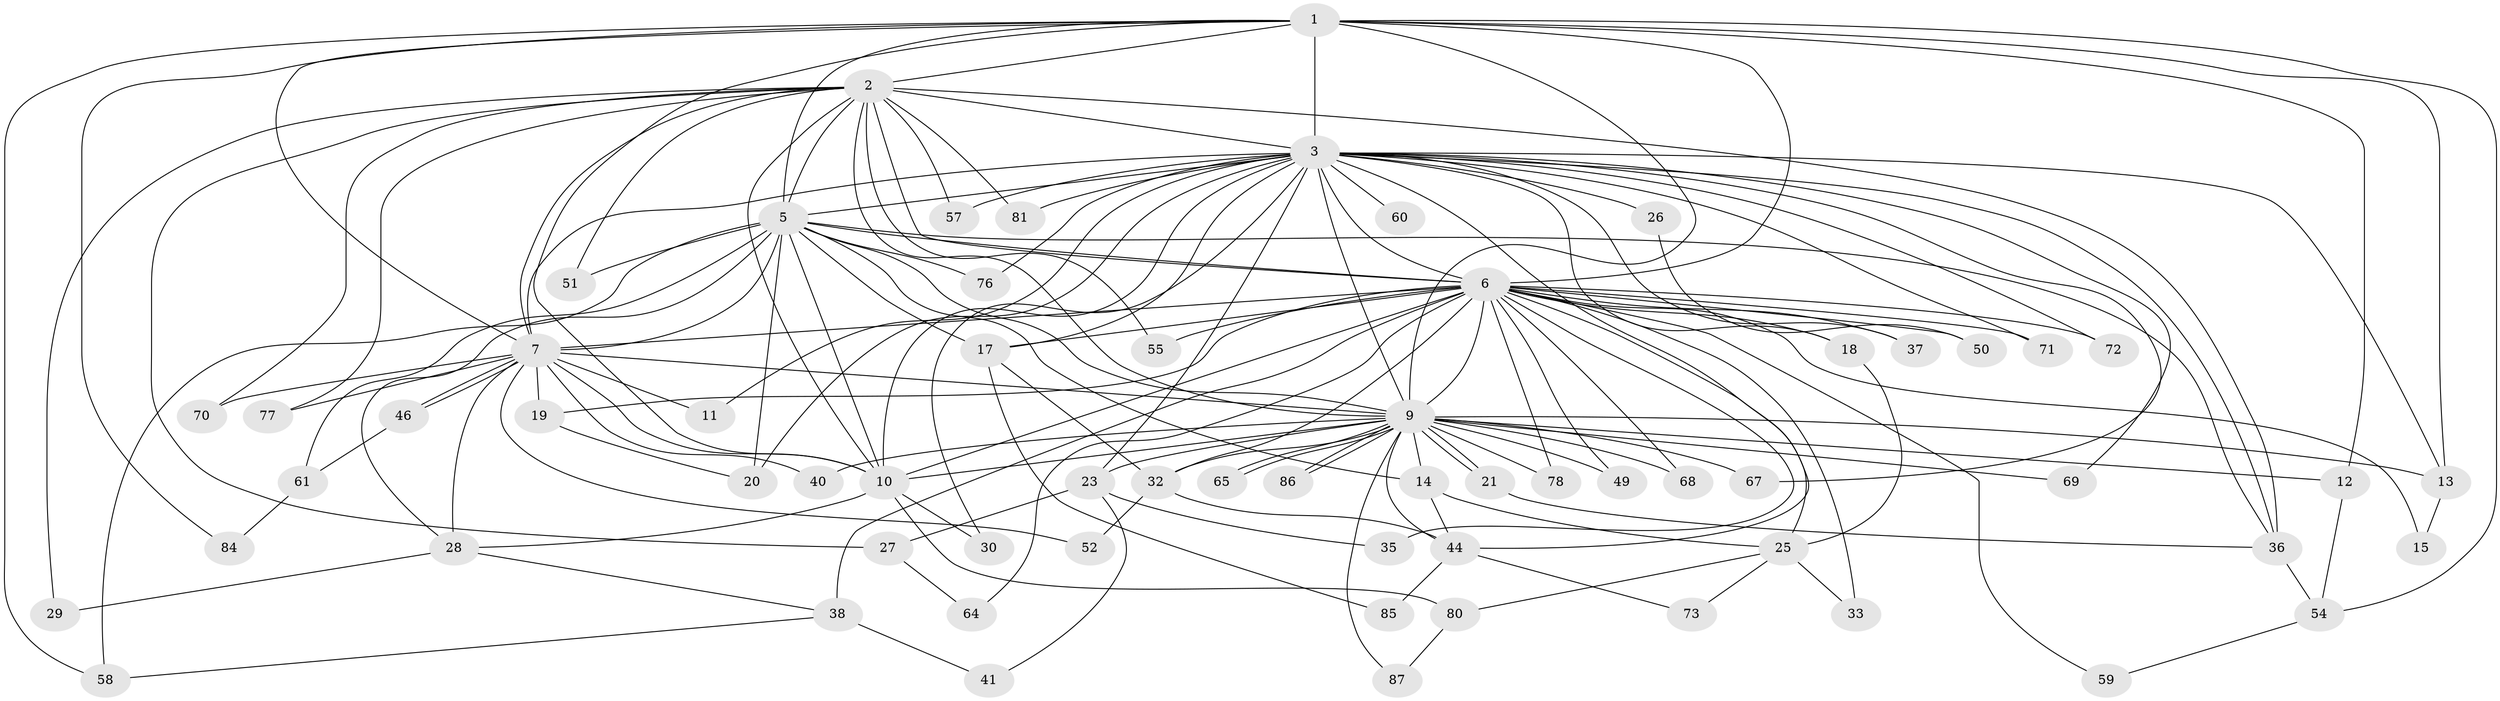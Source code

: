 // Generated by graph-tools (version 1.1) at 2025/23/03/03/25 07:23:45]
// undirected, 64 vertices, 150 edges
graph export_dot {
graph [start="1"]
  node [color=gray90,style=filled];
  1 [super="+42"];
  2 [super="+56"];
  3 [super="+4"];
  5 [super="+83"];
  6 [super="+8"];
  7 [super="+34"];
  9 [super="+16"];
  10 [super="+24"];
  11;
  12;
  13 [super="+82"];
  14 [super="+53"];
  15;
  17 [super="+22"];
  18;
  19 [super="+79"];
  20;
  21 [super="+62"];
  23 [super="+31"];
  25 [super="+75"];
  26;
  27;
  28 [super="+43"];
  29;
  30 [super="+74"];
  32 [super="+48"];
  33;
  35;
  36 [super="+45"];
  37;
  38 [super="+39"];
  40;
  41;
  44 [super="+47"];
  46;
  49;
  50;
  51;
  52;
  54 [super="+63"];
  55;
  57;
  58 [super="+66"];
  59;
  60;
  61;
  64;
  65;
  67;
  68;
  69;
  70;
  71;
  72;
  73;
  76;
  77;
  78;
  80;
  81;
  84;
  85;
  86;
  87;
  1 -- 2;
  1 -- 3 [weight=3];
  1 -- 5;
  1 -- 6 [weight=2];
  1 -- 7;
  1 -- 9;
  1 -- 10;
  1 -- 12;
  1 -- 54;
  1 -- 84;
  1 -- 13;
  1 -- 58;
  2 -- 3 [weight=2];
  2 -- 5;
  2 -- 6 [weight=2];
  2 -- 7;
  2 -- 9;
  2 -- 10;
  2 -- 27;
  2 -- 29;
  2 -- 51;
  2 -- 55;
  2 -- 57;
  2 -- 70;
  2 -- 81;
  2 -- 77;
  2 -- 36 [weight=2];
  3 -- 5 [weight=3];
  3 -- 6 [weight=4];
  3 -- 7 [weight=2];
  3 -- 9 [weight=3];
  3 -- 10 [weight=2];
  3 -- 11;
  3 -- 13;
  3 -- 23 [weight=2];
  3 -- 26 [weight=2];
  3 -- 30 [weight=2];
  3 -- 36;
  3 -- 60 [weight=2];
  3 -- 69;
  3 -- 71;
  3 -- 76;
  3 -- 44;
  3 -- 67;
  3 -- 72;
  3 -- 81;
  3 -- 18;
  3 -- 20;
  3 -- 37;
  3 -- 57;
  3 -- 17;
  5 -- 6 [weight=2];
  5 -- 7;
  5 -- 9;
  5 -- 10 [weight=2];
  5 -- 14;
  5 -- 17;
  5 -- 20;
  5 -- 36;
  5 -- 51;
  5 -- 58;
  5 -- 61;
  5 -- 76;
  5 -- 28;
  6 -- 7 [weight=2];
  6 -- 9 [weight=2];
  6 -- 10 [weight=2];
  6 -- 18;
  6 -- 19;
  6 -- 35;
  6 -- 37;
  6 -- 50;
  6 -- 59;
  6 -- 64;
  6 -- 71;
  6 -- 78;
  6 -- 68;
  6 -- 72;
  6 -- 15;
  6 -- 17;
  6 -- 33;
  6 -- 38 [weight=2];
  6 -- 49;
  6 -- 55;
  6 -- 25;
  6 -- 32;
  7 -- 9;
  7 -- 10;
  7 -- 11;
  7 -- 19 [weight=2];
  7 -- 28;
  7 -- 40;
  7 -- 46;
  7 -- 46;
  7 -- 70;
  7 -- 77;
  7 -- 52;
  9 -- 10;
  9 -- 12;
  9 -- 13;
  9 -- 14;
  9 -- 21;
  9 -- 21;
  9 -- 23;
  9 -- 32;
  9 -- 40;
  9 -- 44;
  9 -- 49;
  9 -- 65;
  9 -- 65;
  9 -- 67;
  9 -- 68;
  9 -- 69;
  9 -- 78;
  9 -- 86;
  9 -- 86;
  9 -- 87;
  10 -- 28;
  10 -- 80;
  10 -- 30;
  12 -- 54;
  13 -- 15;
  14 -- 25;
  14 -- 44;
  17 -- 32;
  17 -- 85;
  18 -- 25;
  19 -- 20;
  21 -- 36;
  23 -- 27;
  23 -- 41;
  23 -- 35;
  25 -- 33;
  25 -- 73;
  25 -- 80;
  26 -- 50;
  27 -- 64;
  28 -- 29;
  28 -- 38;
  32 -- 44;
  32 -- 52;
  36 -- 54;
  38 -- 41;
  38 -- 58;
  44 -- 85;
  44 -- 73;
  46 -- 61;
  54 -- 59;
  61 -- 84;
  80 -- 87;
}

